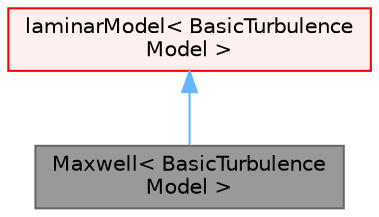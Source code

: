 digraph "Maxwell&lt; BasicTurbulenceModel &gt;"
{
 // LATEX_PDF_SIZE
  bgcolor="transparent";
  edge [fontname=Helvetica,fontsize=10,labelfontname=Helvetica,labelfontsize=10];
  node [fontname=Helvetica,fontsize=10,shape=box,height=0.2,width=0.4];
  Node1 [id="Node000001",label="Maxwell\< BasicTurbulence\lModel \>",height=0.2,width=0.4,color="gray40", fillcolor="grey60", style="filled", fontcolor="black",tooltip="Maxwell model for viscoelasticity using the upper-convected time derivative of the stress tensor...."];
  Node2 -> Node1 [id="edge1_Node000001_Node000002",dir="back",color="steelblue1",style="solid",tooltip=" "];
  Node2 [id="Node000002",label="laminarModel\< BasicTurbulence\lModel \>",height=0.2,width=0.4,color="red", fillcolor="#FFF0F0", style="filled",URL="$classFoam_1_1laminarModel.html",tooltip="Templated abstract base class for laminar transport models."];
}
